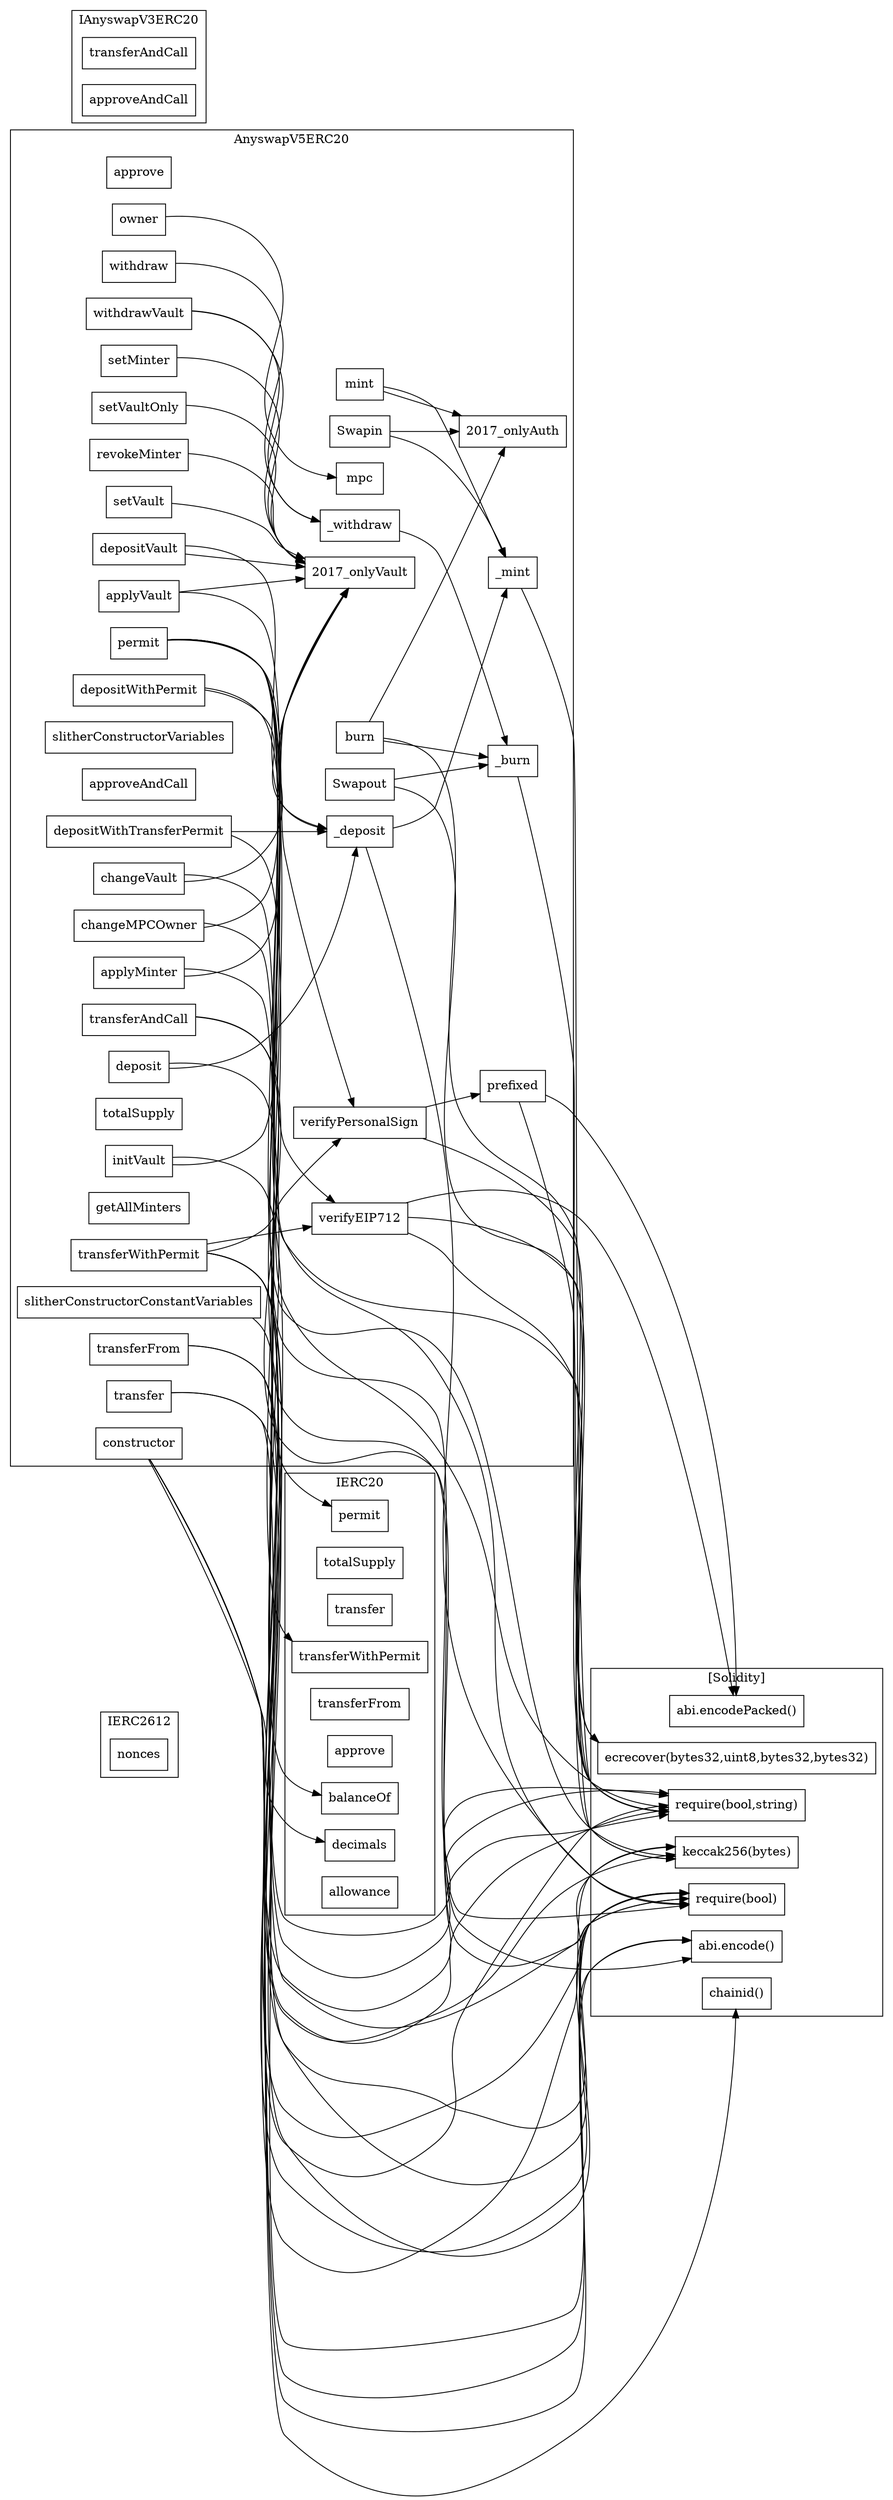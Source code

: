 strict digraph {
rankdir="LR"
node [shape=box]
subgraph cluster_120_IERC2612 {
label = "IERC2612"
"120_nonces" [label="nonces"]
}subgraph cluster_2017_AnyswapV5ERC20 {
label = "AnyswapV5ERC20"
"2017_approve" [label="approve"]
"2017_permit" [label="permit"]
"2017_transferAndCall" [label="transferAndCall"]
"2017_applyVault" [label="applyVault"]
"2017_deposit" [label="deposit"]
"2017__burn" [label="_burn"]
"2017__deposit" [label="_deposit"]
"2017__withdraw" [label="_withdraw"]
"2017_depositWithPermit" [label="depositWithPermit"]
"2017_Swapout" [label="Swapout"]
"2017_applyMinter" [label="applyMinter"]
"2017_prefixed" [label="prefixed"]
"2017_changeVault" [label="changeVault"]
"2017_changeMPCOwner" [label="changeMPCOwner"]
"2017_transferWithPermit" [label="transferWithPermit"]
"2017_verifyPersonalSign" [label="verifyPersonalSign"]
"2017__mint" [label="_mint"]
"2017_setMinter" [label="setMinter"]
"2017_withdraw" [label="withdraw"]
"2017_burn" [label="burn"]
"2017_slitherConstructorVariables" [label="slitherConstructorVariables"]
"2017_approveAndCall" [label="approveAndCall"]
"2017_setVault" [label="setVault"]
"2017_setVaultOnly" [label="setVaultOnly"]
"2017_depositWithTransferPermit" [label="depositWithTransferPermit"]
"2017_mint" [label="mint"]
"2017_transferFrom" [label="transferFrom"]
"2017_transfer" [label="transfer"]
"2017_Swapin" [label="Swapin"]
"2017_depositVault" [label="depositVault"]
"2017_totalSupply" [label="totalSupply"]
"2017_revokeMinter" [label="revokeMinter"]
"2017_getAllMinters" [label="getAllMinters"]
"2017_owner" [label="owner"]
"2017_verifyEIP712" [label="verifyEIP712"]
"2017_withdrawVault" [label="withdrawVault"]
"2017_initVault" [label="initVault"]
"2017_slitherConstructorConstantVariables" [label="slitherConstructorConstantVariables"]
"2017_mpc" [label="mpc"]
"2017_constructor" [label="constructor"]
"2017_verifyPersonalSign" -> "2017_prefixed"
"2017_deposit" -> "2017__deposit"
"2017_mint" -> "2017_onlyAuth"
"2017_permit" -> "2017_verifyPersonalSign"
"2017_Swapin" -> "2017_onlyAuth"
"2017_Swapin" -> "2017__mint"
"2017_withdrawVault" -> "2017_onlyVault"
"2017_Swapout" -> "2017__burn"
"2017_transferWithPermit" -> "2017_verifyEIP712"
"2017_burn" -> "2017_onlyAuth"
"2017_mint" -> "2017__mint"
"2017_depositWithTransferPermit" -> "2017__deposit"
"2017_initVault" -> "2017_onlyVault"
"2017_applyVault" -> "2017_onlyVault"
"2017_applyMinter" -> "2017_onlyVault"
"2017_setVaultOnly" -> "2017_onlyVault"
"2017_depositVault" -> "2017__deposit"
"2017_withdraw" -> "2017__withdraw"
"2017_revokeMinter" -> "2017_onlyVault"
"2017_burn" -> "2017__burn"
"2017__deposit" -> "2017__mint"
"2017_permit" -> "2017_verifyEIP712"
"2017_setVault" -> "2017_onlyVault"
"2017_depositVault" -> "2017_onlyVault"
"2017_setMinter" -> "2017_onlyVault"
"2017_changeVault" -> "2017_onlyVault"
"2017_depositWithPermit" -> "2017__deposit"
"2017_withdrawVault" -> "2017__withdraw"
"2017_owner" -> "2017_mpc"
"2017_transferWithPermit" -> "2017_verifyPersonalSign"
"2017_changeMPCOwner" -> "2017_onlyVault"
"2017__withdraw" -> "2017__burn"
}subgraph cluster_110_IERC20 {
label = "IERC20"
"110_decimals" [label="decimals"]
"110_totalSupply" [label="totalSupply"]
"110_transfer" [label="transfer"]
"110_transferWithPermit" [label="transferWithPermit"]
"110_transferFrom" [label="transferFrom"]
"110_approve" [label="approve"]
"110_permit" [label="permit"]
"110_balanceOf" [label="balanceOf"]
"110_allowance" [label="allowance"]
}subgraph cluster_150_IAnyswapV3ERC20 {
label = "IAnyswapV3ERC20"
"150_transferAndCall" [label="transferAndCall"]
"150_approveAndCall" [label="approveAndCall"]
}subgraph cluster_solidity {
label = "[Solidity]"
"keccak256(bytes)" 
"abi.encode()" 
"require(bool)" 
"ecrecover(bytes32,uint8,bytes32,bytes32)" 
"abi.encodePacked()" 
"require(bool,string)" 
"chainid()" 
"2017_permit" -> "require(bool)"
"2017_burn" -> "require(bool,string)"
"2017_transfer" -> "require(bool,string)"
"2017_permit" -> "keccak256(bytes)"
"2017__deposit" -> "require(bool)"
"2017_transferWithPermit" -> "keccak256(bytes)"
"2017__mint" -> "require(bool,string)"
"2017_constructor" -> "require(bool)"
"2017_changeMPCOwner" -> "require(bool,string)"
"2017_constructor" -> "chainid()"
"2017_transferAndCall" -> "require(bool)"
"2017_changeVault" -> "require(bool,string)"
"2017_constructor" -> "keccak256(bytes)"
"2017_transferFrom" -> "require(bool,string)"
"2017_applyMinter" -> "require(bool)"
"2017_applyVault" -> "require(bool)"
"2017_permit" -> "require(bool,string)"
"2017_prefixed" -> "keccak256(bytes)"
"2017_transferAndCall" -> "require(bool,string)"
"2017_Swapout" -> "require(bool,string)"
"2017_initVault" -> "require(bool)"
"2017_permit" -> "abi.encode()"
"2017_transfer" -> "require(bool)"
"2017_slitherConstructorConstantVariables" -> "keccak256(bytes)"
"2017_transferFrom" -> "require(bool)"
"2017_transferWithPermit" -> "require(bool,string)"
"2017_transferWithPermit" -> "abi.encode()"
"2017_verifyEIP712" -> "ecrecover(bytes32,uint8,bytes32,bytes32)"
"2017__burn" -> "require(bool,string)"
"2017_verifyPersonalSign" -> "ecrecover(bytes32,uint8,bytes32,bytes32)"
"2017_prefixed" -> "abi.encodePacked()"
"2017_transferWithPermit" -> "require(bool)"
"2017_verifyEIP712" -> "abi.encodePacked()"
"2017_constructor" -> "abi.encode()"
"2017_verifyEIP712" -> "keccak256(bytes)"
}"2017_constructor" -> "110_decimals"
"2017_depositWithTransferPermit" -> "110_transferWithPermit"
"2017_depositWithPermit" -> "110_permit"
"2017_deposit" -> "110_balanceOf"
}